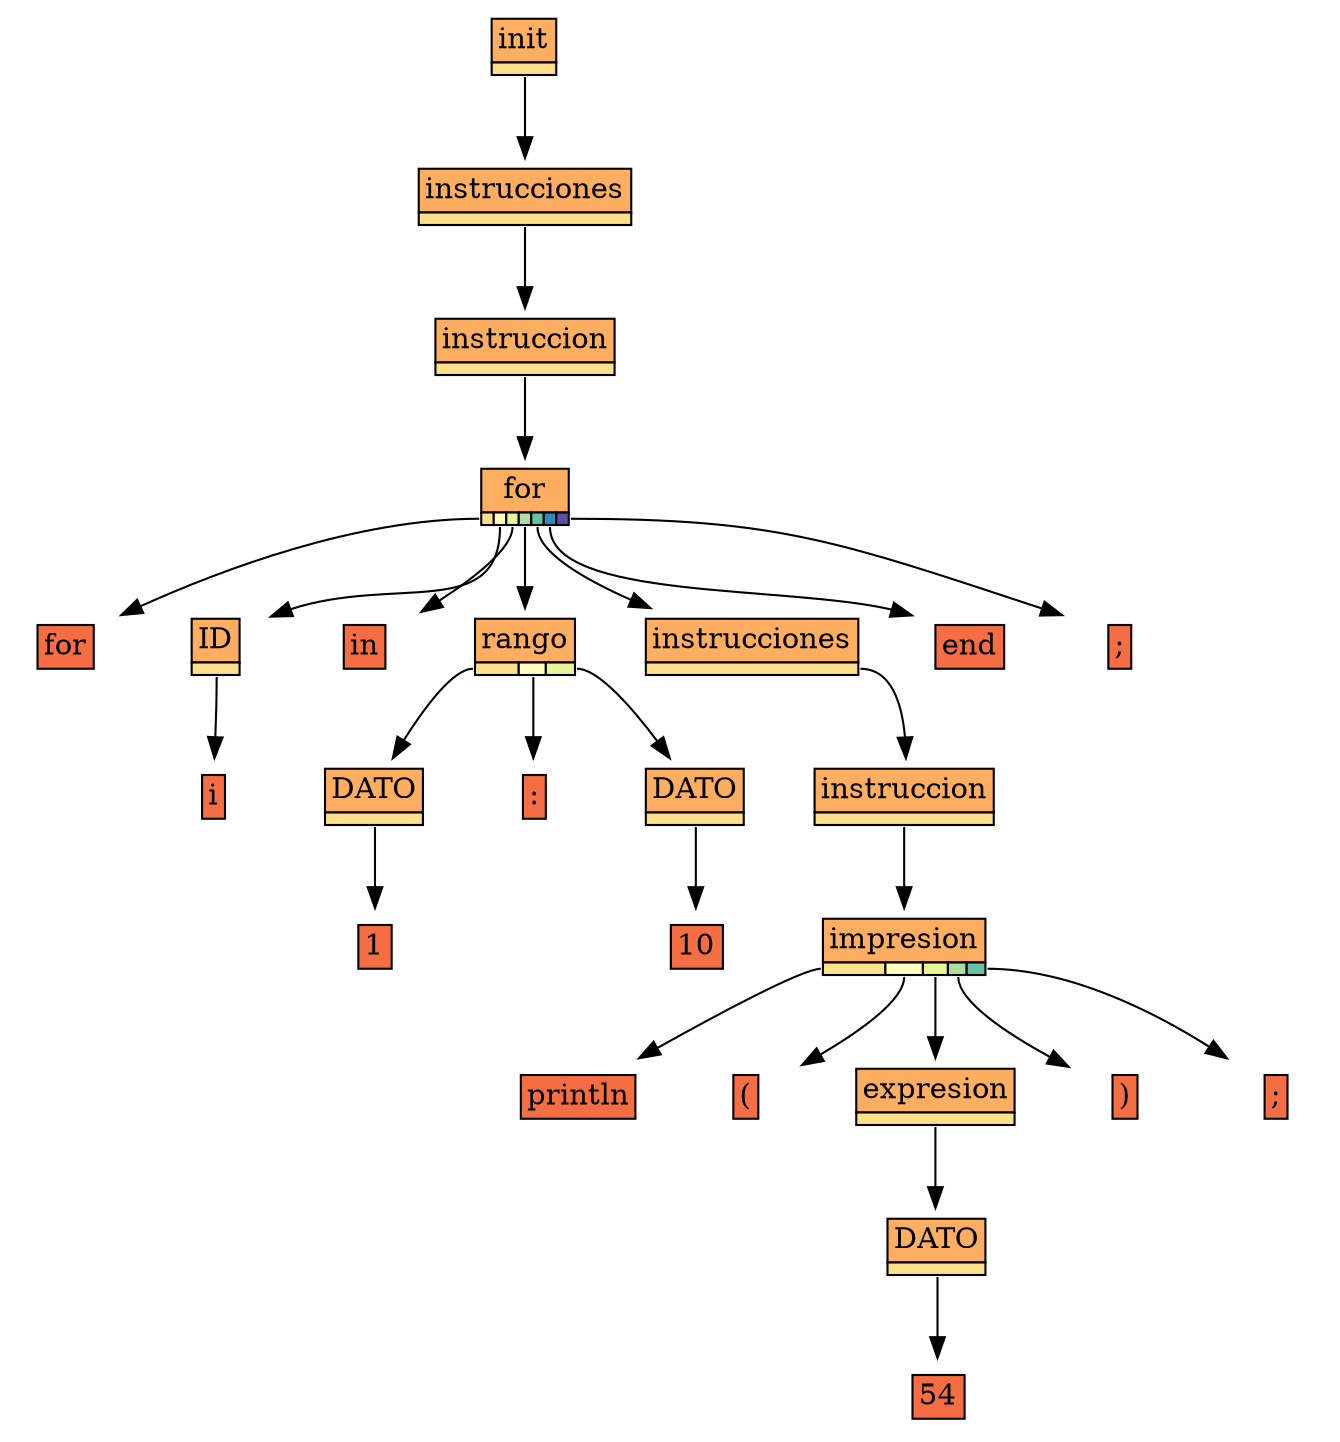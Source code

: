 digraph {
node [shape=plaintext]
ND_1 [label=<<table CELLSPACING="0" BORDER="0"><tr><td  BORDER="1" bgcolor="/spectral11/3">i</td></tr></table>>];
ND_2 [label=<<table  CELLSPACING="0" BORDER="0"><tr><td BORDER="1" colspan="1"  bgcolor="/spectral11/4">ID</td></tr><tr><td BORDER="1" port="f0"  bgcolor="/spectral11/5"></td></tr></table>>];
ND_3 [label=<<table CELLSPACING="0" BORDER="0"><tr><td  BORDER="1" bgcolor="/spectral11/3">1</td></tr></table>>];
ND_4 [label=<<table  CELLSPACING="0" BORDER="0"><tr><td BORDER="1" colspan="1"  bgcolor="/spectral11/4">DATO</td></tr><tr><td BORDER="1" port="f0"  bgcolor="/spectral11/5"></td></tr></table>>];
ND_5 [label=<<table CELLSPACING="0" BORDER="0"><tr><td  BORDER="1" bgcolor="/spectral11/3">10</td></tr></table>>];
ND_6 [label=<<table  CELLSPACING="0" BORDER="0"><tr><td BORDER="1" colspan="1"  bgcolor="/spectral11/4">DATO</td></tr><tr><td BORDER="1" port="f0"  bgcolor="/spectral11/5"></td></tr></table>>];
ND_7 [label=<<table CELLSPACING="0" BORDER="0"><tr><td  BORDER="1" bgcolor="/spectral11/3">:</td></tr></table>>];
ND_8 [label=<<table  CELLSPACING="0" BORDER="0"><tr><td BORDER="1" colspan="3"  bgcolor="/spectral11/4">rango</td></tr><tr><td BORDER="1" port="f0"  bgcolor="/spectral11/5"></td><td BORDER="1" port="f1"  bgcolor="/spectral11/6"></td><td BORDER="1" port="f2"  bgcolor="/spectral11/7"></td></tr></table>>];
ND_9 [label=<<table CELLSPACING="0" BORDER="0"><tr><td  BORDER="1" bgcolor="/spectral11/3">54</td></tr></table>>];
ND_10 [label=<<table  CELLSPACING="0" BORDER="0"><tr><td BORDER="1" colspan="1"  bgcolor="/spectral11/4">DATO</td></tr><tr><td BORDER="1" port="f0"  bgcolor="/spectral11/5"></td></tr></table>>];
ND_11 [label=<<table  CELLSPACING="0" BORDER="0"><tr><td BORDER="1" colspan="1"  bgcolor="/spectral11/4">expresion</td></tr><tr><td BORDER="1" port="f0"  bgcolor="/spectral11/5"></td></tr></table>>];
ND_12 [label=<<table CELLSPACING="0" BORDER="0"><tr><td  BORDER="1" bgcolor="/spectral11/3">println</td></tr></table>>];
ND_13 [label=<<table CELLSPACING="0" BORDER="0"><tr><td  BORDER="1" bgcolor="/spectral11/3">(</td></tr></table>>];
ND_14 [label=<<table CELLSPACING="0" BORDER="0"><tr><td  BORDER="1" bgcolor="/spectral11/3">)</td></tr></table>>];
ND_15 [label=<<table CELLSPACING="0" BORDER="0"><tr><td  BORDER="1" bgcolor="/spectral11/3">;</td></tr></table>>];
ND_16 [label=<<table  CELLSPACING="0" BORDER="0"><tr><td BORDER="1" colspan="5"  bgcolor="/spectral11/4">impresion</td></tr><tr><td BORDER="1" port="f0"  bgcolor="/spectral11/5"></td><td BORDER="1" port="f1"  bgcolor="/spectral11/6"></td><td BORDER="1" port="f2"  bgcolor="/spectral11/7"></td><td BORDER="1" port="f3"  bgcolor="/spectral11/8"></td><td BORDER="1" port="f4"  bgcolor="/spectral11/9"></td></tr></table>>];
ND_17 [label=<<table  CELLSPACING="0" BORDER="0"><tr><td BORDER="1" colspan="1"  bgcolor="/spectral11/4">instruccion</td></tr><tr><td BORDER="1" port="f0"  bgcolor="/spectral11/5"></td></tr></table>>];
ND_18 [label=<<table  CELLSPACING="0" BORDER="0"><tr><td BORDER="1" colspan="1"  bgcolor="/spectral11/4">instrucciones</td></tr><tr><td BORDER="1" port="f0"  bgcolor="/spectral11/5"></td></tr></table>>];
ND_19 [label=<<table CELLSPACING="0" BORDER="0"><tr><td  BORDER="1" bgcolor="/spectral11/3">for</td></tr></table>>];
ND_20 [label=<<table CELLSPACING="0" BORDER="0"><tr><td  BORDER="1" bgcolor="/spectral11/3">in</td></tr></table>>];
ND_21 [label=<<table CELLSPACING="0" BORDER="0"><tr><td  BORDER="1" bgcolor="/spectral11/3">end</td></tr></table>>];
ND_22 [label=<<table CELLSPACING="0" BORDER="0"><tr><td  BORDER="1" bgcolor="/spectral11/3">;</td></tr></table>>];
ND_23 [label=<<table  CELLSPACING="0" BORDER="0"><tr><td BORDER="1" colspan="7"  bgcolor="/spectral11/4">for</td></tr><tr><td BORDER="1" port="f0"  bgcolor="/spectral11/5"></td><td BORDER="1" port="f1"  bgcolor="/spectral11/6"></td><td BORDER="1" port="f2"  bgcolor="/spectral11/7"></td><td BORDER="1" port="f3"  bgcolor="/spectral11/8"></td><td BORDER="1" port="f4"  bgcolor="/spectral11/9"></td><td BORDER="1" port="f5"  bgcolor="/spectral11/10"></td><td BORDER="1" port="f6"  bgcolor="/spectral11/11"></td></tr></table>>];
ND_24 [label=<<table  CELLSPACING="0" BORDER="0"><tr><td BORDER="1" colspan="1"  bgcolor="/spectral11/4">instruccion</td></tr><tr><td BORDER="1" port="f0"  bgcolor="/spectral11/5"></td></tr></table>>];
ND_25 [label=<<table  CELLSPACING="0" BORDER="0"><tr><td BORDER="1" colspan="1"  bgcolor="/spectral11/4">instrucciones</td></tr><tr><td BORDER="1" port="f0"  bgcolor="/spectral11/5"></td></tr></table>>];
ND_26 [label=<<table  CELLSPACING="0" BORDER="0"><tr><td BORDER="1" colspan="1"  bgcolor="/spectral11/4">init</td></tr><tr><td BORDER="1" port="f0"  bgcolor="/spectral11/5"></td></tr></table>>];

ND_2:f0->ND_1;
ND_4:f0->ND_3;
ND_6:f0->ND_5;
ND_8:f0->ND_4;
ND_8:f1->ND_7;
ND_8:f2->ND_6;
ND_10:f0->ND_9;
ND_11:f0->ND_10;
ND_16:f0->ND_12;
ND_16:f1->ND_13;
ND_16:f2->ND_11;
ND_16:f3->ND_14;
ND_16:f4->ND_15;
ND_17:f0->ND_16;
ND_18:f0->ND_17;
ND_23:f0->ND_19;
ND_23:f1->ND_2;
ND_23:f2->ND_20;
ND_23:f3->ND_8;
ND_23:f4->ND_18;
ND_23:f5->ND_21;
ND_23:f6->ND_22;
ND_24:f0->ND_23;
ND_25:f0->ND_24;
ND_26:f0->ND_25;
}